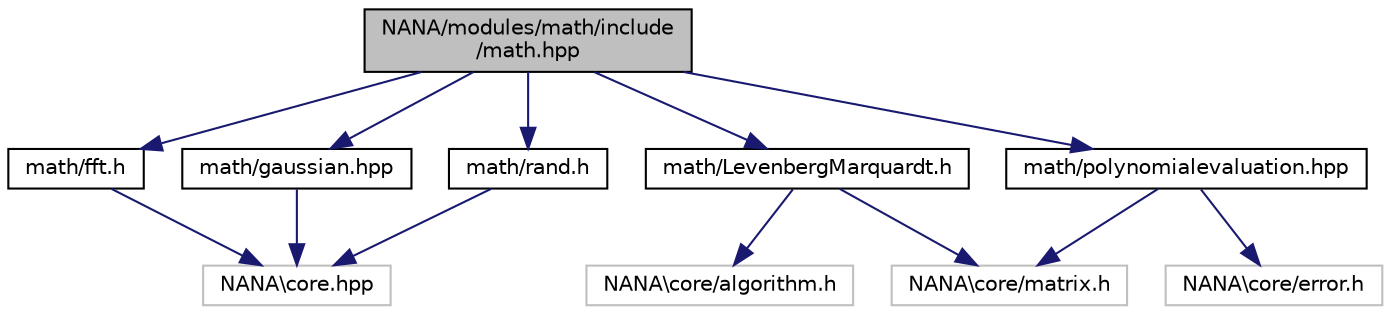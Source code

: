 digraph "NANA/modules/math/include/math.hpp"
{
 // LATEX_PDF_SIZE
  edge [fontname="Helvetica",fontsize="10",labelfontname="Helvetica",labelfontsize="10"];
  node [fontname="Helvetica",fontsize="10",shape=record];
  Node1 [label="NANA/modules/math/include\l/math.hpp",height=0.2,width=0.4,color="black", fillcolor="grey75", style="filled", fontcolor="black",tooltip="实现基本的数学运算"];
  Node1 -> Node2 [color="midnightblue",fontsize="10",style="solid",fontname="Helvetica"];
  Node2 [label="math/fft.h",height=0.2,width=0.4,color="black", fillcolor="white", style="filled",URL="$fft_8h.html",tooltip="实现傅里叶变换相关算法"];
  Node2 -> Node3 [color="midnightblue",fontsize="10",style="solid",fontname="Helvetica"];
  Node3 [label="NANA\\core.hpp",height=0.2,width=0.4,color="grey75", fillcolor="white", style="filled",tooltip=" "];
  Node1 -> Node4 [color="midnightblue",fontsize="10",style="solid",fontname="Helvetica"];
  Node4 [label="math/gaussian.hpp",height=0.2,width=0.4,color="black", fillcolor="white", style="filled",URL="$gaussian_8hpp.html",tooltip="实现高斯相关的算法"];
  Node4 -> Node3 [color="midnightblue",fontsize="10",style="solid",fontname="Helvetica"];
  Node1 -> Node5 [color="midnightblue",fontsize="10",style="solid",fontname="Helvetica"];
  Node5 [label="math/LevenbergMarquardt.h",height=0.2,width=0.4,color="black", fillcolor="white", style="filled",URL="$_levenberg_marquardt_8h.html",tooltip="实现列文伯格-马夸尔特算法"];
  Node5 -> Node6 [color="midnightblue",fontsize="10",style="solid",fontname="Helvetica"];
  Node6 [label="NANA\\core/matrix.h",height=0.2,width=0.4,color="grey75", fillcolor="white", style="filled",tooltip=" "];
  Node5 -> Node7 [color="midnightblue",fontsize="10",style="solid",fontname="Helvetica"];
  Node7 [label="NANA\\core/algorithm.h",height=0.2,width=0.4,color="grey75", fillcolor="white", style="filled",tooltip=" "];
  Node1 -> Node8 [color="midnightblue",fontsize="10",style="solid",fontname="Helvetica"];
  Node8 [label="math/polynomialevaluation.hpp",height=0.2,width=0.4,color="black", fillcolor="white", style="filled",URL="$polynomialevaluation_8hpp.html",tooltip="实现多项式的求值"];
  Node8 -> Node9 [color="midnightblue",fontsize="10",style="solid",fontname="Helvetica"];
  Node9 [label="NANA\\core/error.h",height=0.2,width=0.4,color="grey75", fillcolor="white", style="filled",tooltip=" "];
  Node8 -> Node6 [color="midnightblue",fontsize="10",style="solid",fontname="Helvetica"];
  Node1 -> Node10 [color="midnightblue",fontsize="10",style="solid",fontname="Helvetica"];
  Node10 [label="math/rand.h",height=0.2,width=0.4,color="black", fillcolor="white", style="filled",URL="$rand_8h.html",tooltip="增加随机算法"];
  Node10 -> Node3 [color="midnightblue",fontsize="10",style="solid",fontname="Helvetica"];
}
